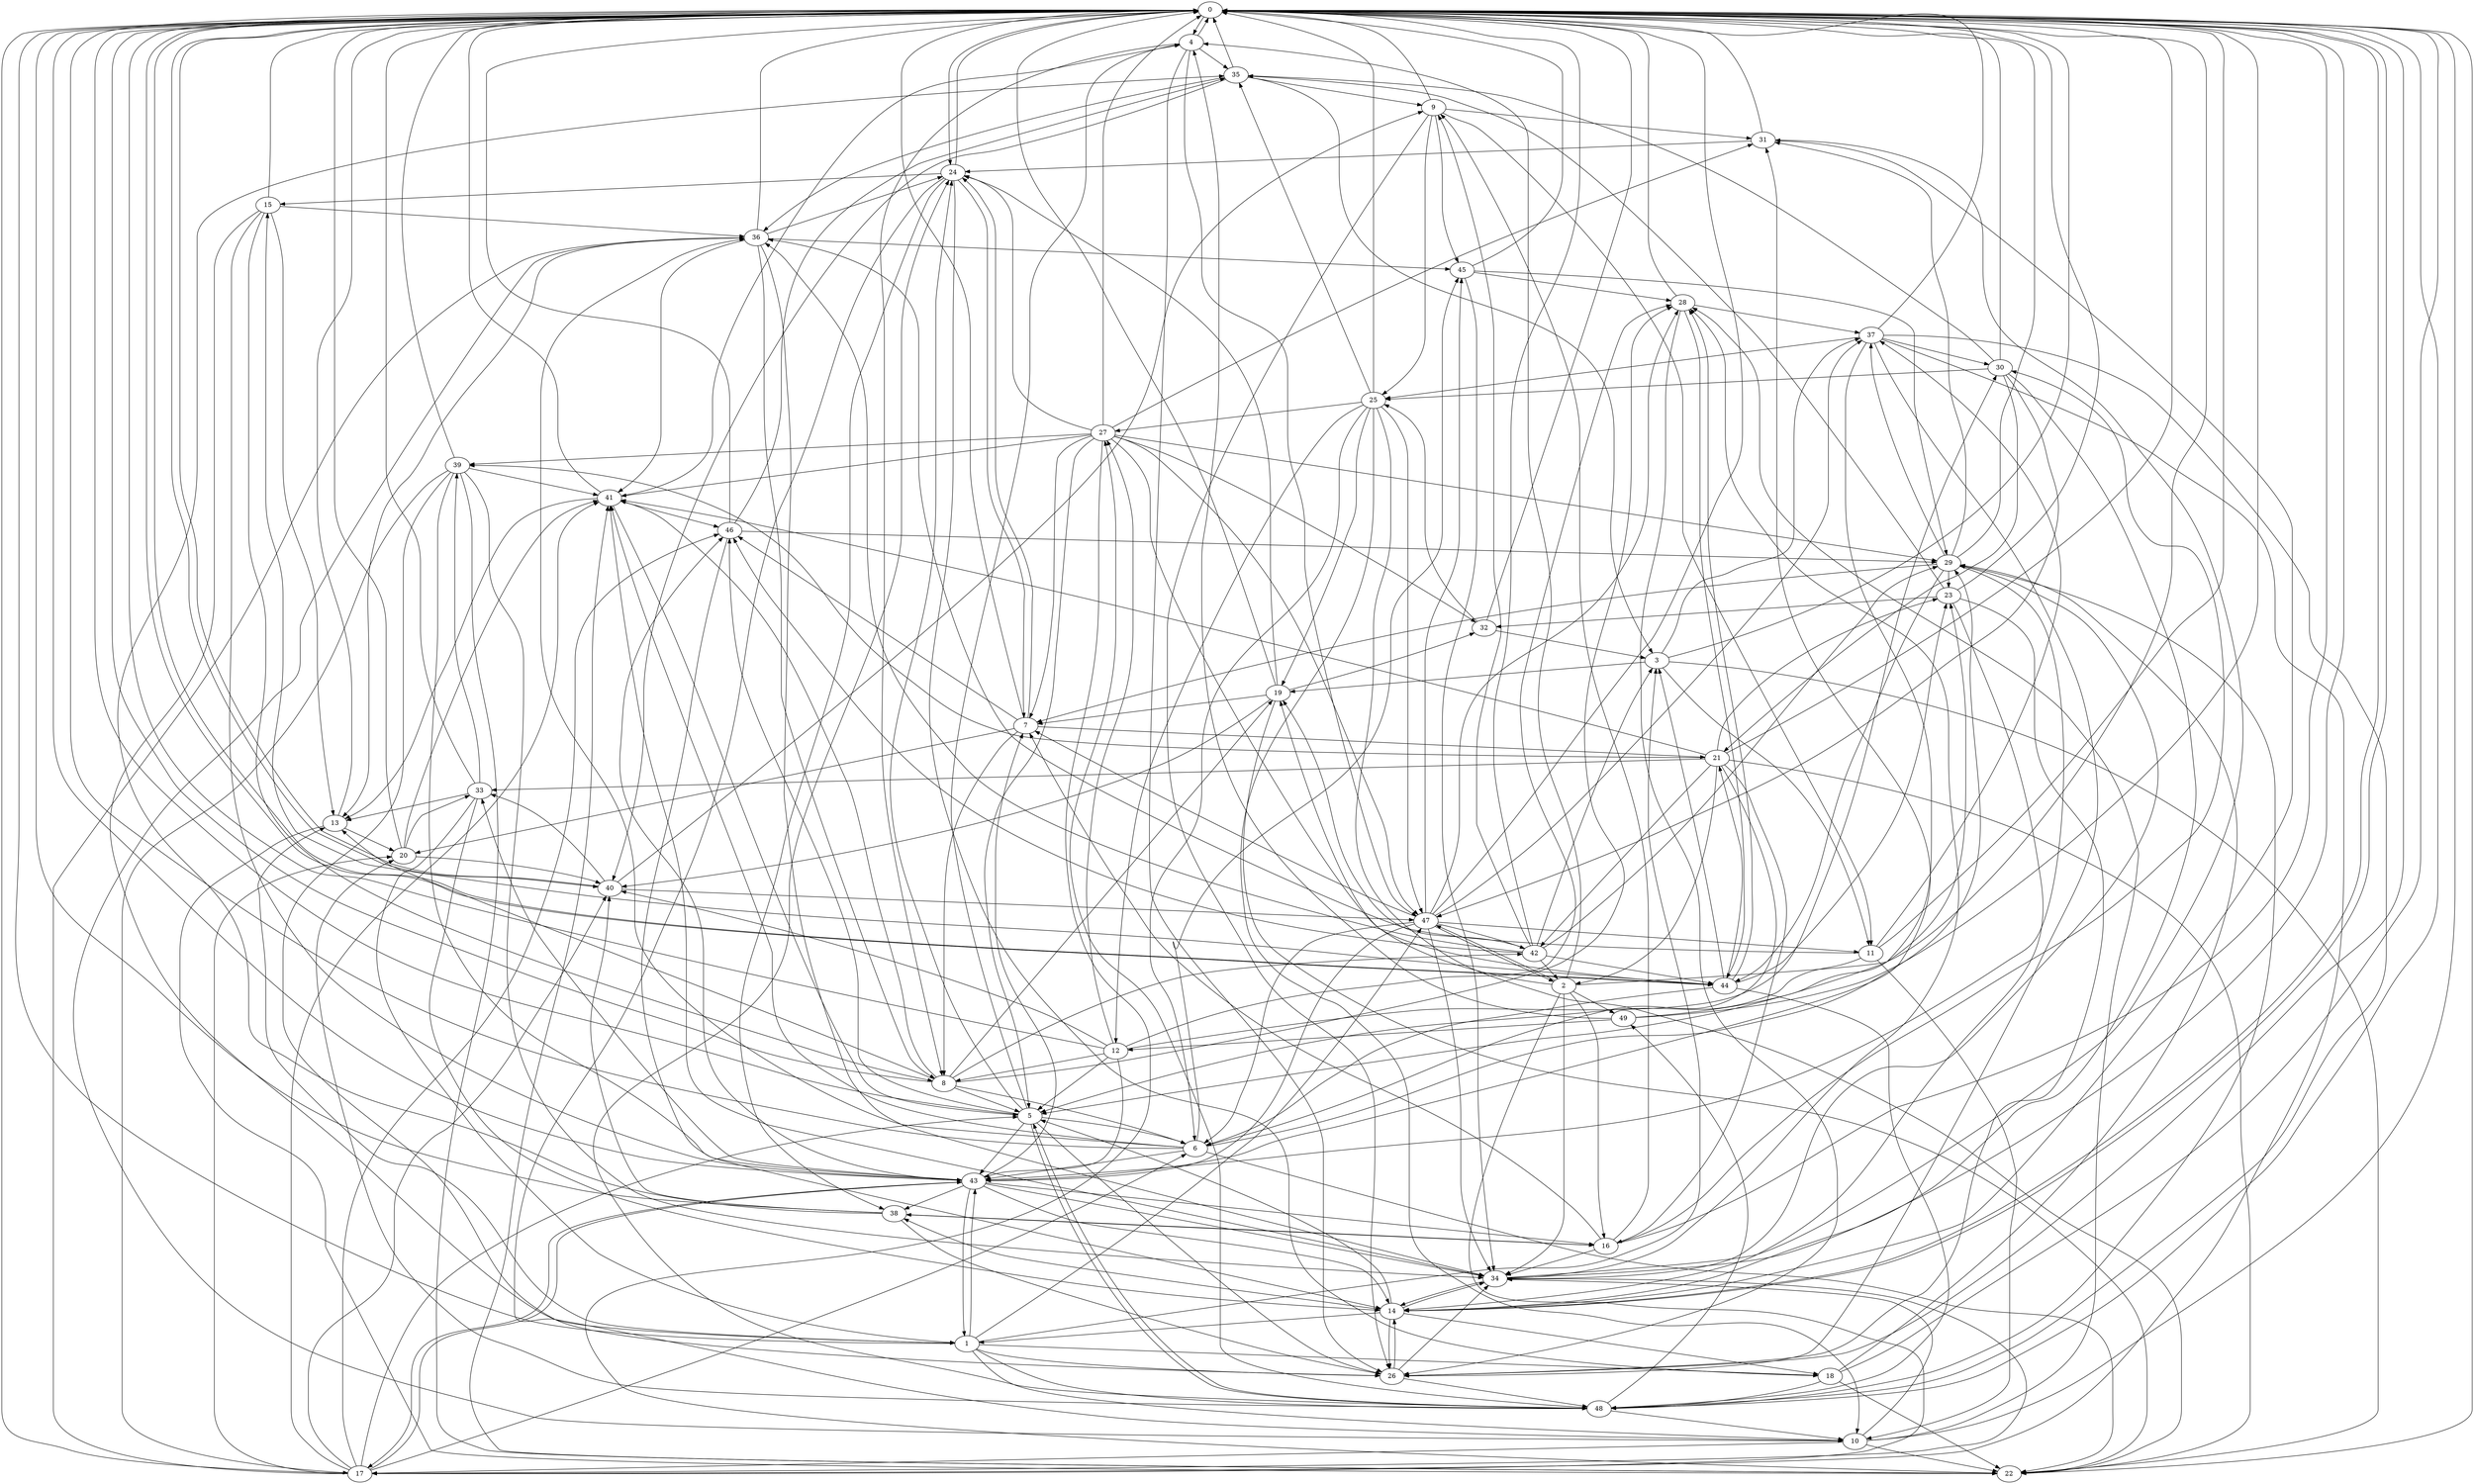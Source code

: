 strict digraph "" {
	0	 [component_delay=3];
	4	 [component_delay=3];
	0 -> 4	 [wire_delay=1];
	14	 [component_delay=3];
	0 -> 14	 [wire_delay=1];
	24	 [component_delay=3];
	0 -> 24	 [wire_delay=1];
	40	 [component_delay=3];
	0 -> 40	 [wire_delay=1];
	44	 [component_delay=3];
	0 -> 44	 [wire_delay=1];
	1	 [component_delay=3];
	1 -> 0	 [wire_delay=1];
	3	 [component_delay=3];
	1 -> 3	 [wire_delay=1];
	10	 [component_delay=3];
	1 -> 10	 [wire_delay=1];
	13	 [component_delay=3];
	1 -> 13	 [wire_delay=1];
	18	 [component_delay=3];
	1 -> 18	 [wire_delay=1];
	26	 [component_delay=3];
	1 -> 26	 [wire_delay=1];
	43	 [component_delay=3];
	1 -> 43	 [wire_delay=1];
	47	 [component_delay=3];
	1 -> 47	 [wire_delay=1];
	48	 [component_delay=3];
	1 -> 48	 [wire_delay=1];
	2	 [component_delay=3];
	2 -> 0	 [wire_delay=1];
	2 -> 4	 [wire_delay=1];
	16	 [component_delay=3];
	2 -> 16	 [wire_delay=1];
	17	 [component_delay=3];
	2 -> 17	 [wire_delay=1];
	19	 [component_delay=3];
	2 -> 19	 [wire_delay=1];
	34	 [component_delay=3];
	2 -> 34	 [wire_delay=1];
	2 -> 47	 [wire_delay=1];
	49	 [component_delay=3];
	2 -> 49	 [wire_delay=1];
	3 -> 0	 [wire_delay=1];
	11	 [component_delay=3];
	3 -> 11	 [wire_delay=1];
	3 -> 19	 [wire_delay=1];
	22	 [component_delay=3];
	3 -> 22	 [wire_delay=1];
	37	 [component_delay=3];
	3 -> 37	 [wire_delay=1];
	4 -> 0	 [wire_delay=1];
	8	 [component_delay=3];
	4 -> 8	 [wire_delay=1];
	4 -> 26	 [wire_delay=1];
	35	 [component_delay=3];
	4 -> 35	 [wire_delay=1];
	4 -> 47	 [wire_delay=1];
	5	 [component_delay=3];
	5 -> 0	 [wire_delay=1];
	5 -> 4	 [wire_delay=1];
	6	 [component_delay=3];
	5 -> 6	 [wire_delay=1];
	5 -> 24	 [wire_delay=1];
	5 -> 26	 [wire_delay=1];
	5 -> 43	 [wire_delay=1];
	46	 [component_delay=3];
	5 -> 46	 [wire_delay=1];
	5 -> 48	 [wire_delay=1];
	6 -> 0	 [wire_delay=1];
	6 -> 22	 [wire_delay=1];
	29	 [component_delay=3];
	6 -> 29	 [wire_delay=1];
	36	 [component_delay=3];
	6 -> 36	 [wire_delay=1];
	41	 [component_delay=3];
	6 -> 41	 [wire_delay=1];
	6 -> 43	 [wire_delay=1];
	45	 [component_delay=3];
	6 -> 45	 [wire_delay=1];
	7	 [component_delay=3];
	7 -> 0	 [wire_delay=1];
	7 -> 8	 [wire_delay=1];
	20	 [component_delay=3];
	7 -> 20	 [wire_delay=1];
	21	 [component_delay=3];
	7 -> 21	 [wire_delay=1];
	7 -> 24	 [wire_delay=1];
	7 -> 46	 [wire_delay=1];
	8 -> 0	 [wire_delay=1];
	8 -> 5	 [wire_delay=1];
	8 -> 6	 [wire_delay=1];
	8 -> 13	 [wire_delay=1];
	8 -> 19	 [wire_delay=1];
	28	 [component_delay=3];
	8 -> 28	 [wire_delay=1];
	8 -> 41	 [wire_delay=1];
	42	 [component_delay=3];
	8 -> 42	 [wire_delay=1];
	9	 [component_delay=3];
	9 -> 0	 [wire_delay=1];
	9 -> 11	 [wire_delay=1];
	25	 [component_delay=3];
	9 -> 25	 [wire_delay=1];
	9 -> 26	 [wire_delay=1];
	31	 [component_delay=3];
	9 -> 31	 [wire_delay=1];
	9 -> 45	 [wire_delay=1];
	10 -> 0	 [wire_delay=1];
	10 -> 17	 [wire_delay=1];
	10 -> 22	 [wire_delay=1];
	10 -> 28	 [wire_delay=1];
	10 -> 34	 [wire_delay=1];
	11 -> 0	 [wire_delay=1];
	11 -> 5	 [wire_delay=1];
	11 -> 10	 [wire_delay=1];
	11 -> 36	 [wire_delay=1];
	11 -> 37	 [wire_delay=1];
	12	 [component_delay=3];
	12 -> 0	 [wire_delay=1];
	12 -> 5	 [wire_delay=1];
	12 -> 8	 [wire_delay=1];
	27	 [component_delay=3];
	12 -> 27	 [wire_delay=1];
	12 -> 28	 [wire_delay=1];
	30	 [component_delay=3];
	12 -> 30	 [wire_delay=1];
	12 -> 40	 [wire_delay=1];
	12 -> 43	 [wire_delay=1];
	13 -> 0	 [wire_delay=1];
	13 -> 20	 [wire_delay=1];
	13 -> 22	 [wire_delay=1];
	14 -> 0	 [wire_delay=1];
	14 -> 1	 [wire_delay=1];
	14 -> 5	 [wire_delay=1];
	14 -> 18	 [wire_delay=1];
	14 -> 26	 [wire_delay=1];
	14 -> 34	 [wire_delay=1];
	38	 [component_delay=3];
	14 -> 38	 [wire_delay=1];
	15	 [component_delay=3];
	15 -> 0	 [wire_delay=1];
	15 -> 1	 [wire_delay=1];
	15 -> 8	 [wire_delay=1];
	15 -> 13	 [wire_delay=1];
	15 -> 36	 [wire_delay=1];
	15 -> 43	 [wire_delay=1];
	16 -> 0	 [wire_delay=1];
	16 -> 7	 [wire_delay=1];
	16 -> 9	 [wire_delay=1];
	16 -> 30	 [wire_delay=1];
	16 -> 34	 [wire_delay=1];
	16 -> 38	 [wire_delay=1];
	17 -> 0	 [wire_delay=1];
	17 -> 5	 [wire_delay=1];
	17 -> 6	 [wire_delay=1];
	17 -> 20	 [wire_delay=1];
	17 -> 34	 [wire_delay=1];
	17 -> 36	 [wire_delay=1];
	17 -> 40	 [wire_delay=1];
	17 -> 41	 [wire_delay=1];
	17 -> 43	 [wire_delay=1];
	17 -> 46	 [wire_delay=1];
	18 -> 0	 [wire_delay=1];
	18 -> 22	 [wire_delay=1];
	18 -> 29	 [wire_delay=1];
	18 -> 48	 [wire_delay=1];
	19 -> 0	 [wire_delay=1];
	19 -> 7	 [wire_delay=1];
	19 -> 22	 [wire_delay=1];
	19 -> 24	 [wire_delay=1];
	32	 [component_delay=3];
	19 -> 32	 [wire_delay=1];
	19 -> 40	 [wire_delay=1];
	20 -> 0	 [wire_delay=1];
	33	 [component_delay=3];
	20 -> 33	 [wire_delay=1];
	20 -> 40	 [wire_delay=1];
	20 -> 41	 [wire_delay=1];
	21 -> 0	 [wire_delay=1];
	21 -> 2	 [wire_delay=1];
	21 -> 6	 [wire_delay=1];
	21 -> 16	 [wire_delay=1];
	21 -> 22	 [wire_delay=1];
	23	 [component_delay=3];
	21 -> 23	 [wire_delay=1];
	21 -> 33	 [wire_delay=1];
	39	 [component_delay=3];
	21 -> 39	 [wire_delay=1];
	21 -> 41	 [wire_delay=1];
	21 -> 42	 [wire_delay=1];
	22 -> 0	 [wire_delay=1];
	22 -> 41	 [wire_delay=1];
	23 -> 0	 [wire_delay=1];
	23 -> 14	 [wire_delay=1];
	23 -> 26	 [wire_delay=1];
	23 -> 32	 [wire_delay=1];
	23 -> 35	 [wire_delay=1];
	24 -> 0	 [wire_delay=1];
	24 -> 7	 [wire_delay=1];
	24 -> 10	 [wire_delay=1];
	24 -> 15	 [wire_delay=1];
	24 -> 18	 [wire_delay=1];
	24 -> 38	 [wire_delay=1];
	25 -> 0	 [wire_delay=1];
	25 -> 6	 [wire_delay=1];
	25 -> 10	 [wire_delay=1];
	25 -> 12	 [wire_delay=1];
	25 -> 19	 [wire_delay=1];
	25 -> 22	 [wire_delay=1];
	25 -> 27	 [wire_delay=1];
	25 -> 35	 [wire_delay=1];
	25 -> 47	 [wire_delay=1];
	26 -> 0	 [wire_delay=1];
	26 -> 14	 [wire_delay=1];
	26 -> 34	 [wire_delay=1];
	26 -> 48	 [wire_delay=1];
	27 -> 0	 [wire_delay=1];
	27 -> 5	 [wire_delay=1];
	27 -> 7	 [wire_delay=1];
	27 -> 22	 [wire_delay=1];
	27 -> 24	 [wire_delay=1];
	27 -> 29	 [wire_delay=1];
	27 -> 31	 [wire_delay=1];
	27 -> 32	 [wire_delay=1];
	27 -> 39	 [wire_delay=1];
	27 -> 41	 [wire_delay=1];
	27 -> 44	 [wire_delay=1];
	27 -> 47	 [wire_delay=1];
	28 -> 0	 [wire_delay=1];
	28 -> 26	 [wire_delay=1];
	28 -> 37	 [wire_delay=1];
	28 -> 44	 [wire_delay=1];
	29 -> 0	 [wire_delay=1];
	29 -> 7	 [wire_delay=1];
	29 -> 23	 [wire_delay=1];
	29 -> 31	 [wire_delay=1];
	29 -> 37	 [wire_delay=1];
	29 -> 43	 [wire_delay=1];
	29 -> 44	 [wire_delay=1];
	29 -> 48	 [wire_delay=1];
	30 -> 0	 [wire_delay=1];
	30 -> 14	 [wire_delay=1];
	30 -> 21	 [wire_delay=1];
	30 -> 25	 [wire_delay=1];
	30 -> 35	 [wire_delay=1];
	30 -> 47	 [wire_delay=1];
	31 -> 0	 [wire_delay=1];
	31 -> 14	 [wire_delay=1];
	31 -> 24	 [wire_delay=1];
	32 -> 0	 [wire_delay=1];
	32 -> 3	 [wire_delay=1];
	32 -> 25	 [wire_delay=1];
	33 -> 0	 [wire_delay=1];
	33 -> 1	 [wire_delay=1];
	33 -> 13	 [wire_delay=1];
	33 -> 14	 [wire_delay=1];
	33 -> 39	 [wire_delay=1];
	34 -> 0	 [wire_delay=1];
	34 -> 14	 [wire_delay=1];
	34 -> 28	 [wire_delay=1];
	34 -> 29	 [wire_delay=1];
	34 -> 31	 [wire_delay=1];
	34 -> 41	 [wire_delay=1];
	35 -> 0	 [wire_delay=1];
	35 -> 3	 [wire_delay=1];
	35 -> 9	 [wire_delay=1];
	35 -> 36	 [wire_delay=1];
	35 -> 40	 [wire_delay=1];
	36 -> 0	 [wire_delay=1];
	36 -> 8	 [wire_delay=1];
	36 -> 10	 [wire_delay=1];
	36 -> 13	 [wire_delay=1];
	36 -> 24	 [wire_delay=1];
	36 -> 34	 [wire_delay=1];
	36 -> 41	 [wire_delay=1];
	36 -> 45	 [wire_delay=1];
	37 -> 0	 [wire_delay=1];
	37 -> 5	 [wire_delay=1];
	37 -> 17	 [wire_delay=1];
	37 -> 25	 [wire_delay=1];
	37 -> 26	 [wire_delay=1];
	37 -> 30	 [wire_delay=1];
	37 -> 48	 [wire_delay=1];
	38 -> 0	 [wire_delay=1];
	38 -> 16	 [wire_delay=1];
	38 -> 26	 [wire_delay=1];
	38 -> 35	 [wire_delay=1];
	38 -> 40	 [wire_delay=1];
	39 -> 0	 [wire_delay=1];
	39 -> 17	 [wire_delay=1];
	39 -> 22	 [wire_delay=1];
	39 -> 26	 [wire_delay=1];
	39 -> 34	 [wire_delay=1];
	39 -> 41	 [wire_delay=1];
	39 -> 43	 [wire_delay=1];
	40 -> 0	 [wire_delay=1];
	40 -> 9	 [wire_delay=1];
	40 -> 33	 [wire_delay=1];
	40 -> 47	 [wire_delay=1];
	41 -> 0	 [wire_delay=1];
	41 -> 4	 [wire_delay=1];
	41 -> 5	 [wire_delay=1];
	41 -> 13	 [wire_delay=1];
	41 -> 46	 [wire_delay=1];
	42 -> 0	 [wire_delay=1];
	42 -> 2	 [wire_delay=1];
	42 -> 3	 [wire_delay=1];
	42 -> 9	 [wire_delay=1];
	42 -> 19	 [wire_delay=1];
	42 -> 29	 [wire_delay=1];
	42 -> 36	 [wire_delay=1];
	42 -> 44	 [wire_delay=1];
	42 -> 46	 [wire_delay=1];
	43 -> 0	 [wire_delay=1];
	43 -> 1	 [wire_delay=1];
	43 -> 7	 [wire_delay=1];
	43 -> 14	 [wire_delay=1];
	43 -> 16	 [wire_delay=1];
	43 -> 17	 [wire_delay=1];
	43 -> 31	 [wire_delay=1];
	43 -> 33	 [wire_delay=1];
	43 -> 34	 [wire_delay=1];
	43 -> 38	 [wire_delay=1];
	43 -> 46	 [wire_delay=1];
	44 -> 0	 [wire_delay=1];
	44 -> 3	 [wire_delay=1];
	44 -> 6	 [wire_delay=1];
	44 -> 15	 [wire_delay=1];
	44 -> 21	 [wire_delay=1];
	44 -> 23	 [wire_delay=1];
	44 -> 28	 [wire_delay=1];
	44 -> 48	 [wire_delay=1];
	45 -> 0	 [wire_delay=1];
	45 -> 28	 [wire_delay=1];
	45 -> 29	 [wire_delay=1];
	45 -> 34	 [wire_delay=1];
	46 -> 0	 [wire_delay=1];
	46 -> 14	 [wire_delay=1];
	46 -> 29	 [wire_delay=1];
	46 -> 35	 [wire_delay=1];
	47 -> 0	 [wire_delay=1];
	47 -> 2	 [wire_delay=1];
	47 -> 6	 [wire_delay=1];
	47 -> 7	 [wire_delay=1];
	47 -> 11	 [wire_delay=1];
	47 -> 28	 [wire_delay=1];
	47 -> 34	 [wire_delay=1];
	47 -> 37	 [wire_delay=1];
	47 -> 42	 [wire_delay=1];
	47 -> 43	 [wire_delay=1];
	47 -> 45	 [wire_delay=1];
	48 -> 0	 [wire_delay=1];
	48 -> 5	 [wire_delay=1];
	48 -> 10	 [wire_delay=1];
	48 -> 20	 [wire_delay=1];
	48 -> 24	 [wire_delay=1];
	48 -> 27	 [wire_delay=1];
	48 -> 49	 [wire_delay=1];
	49 -> 0	 [wire_delay=1];
	49 -> 4	 [wire_delay=1];
	49 -> 12	 [wire_delay=1];
	49 -> 23	 [wire_delay=1];
}
